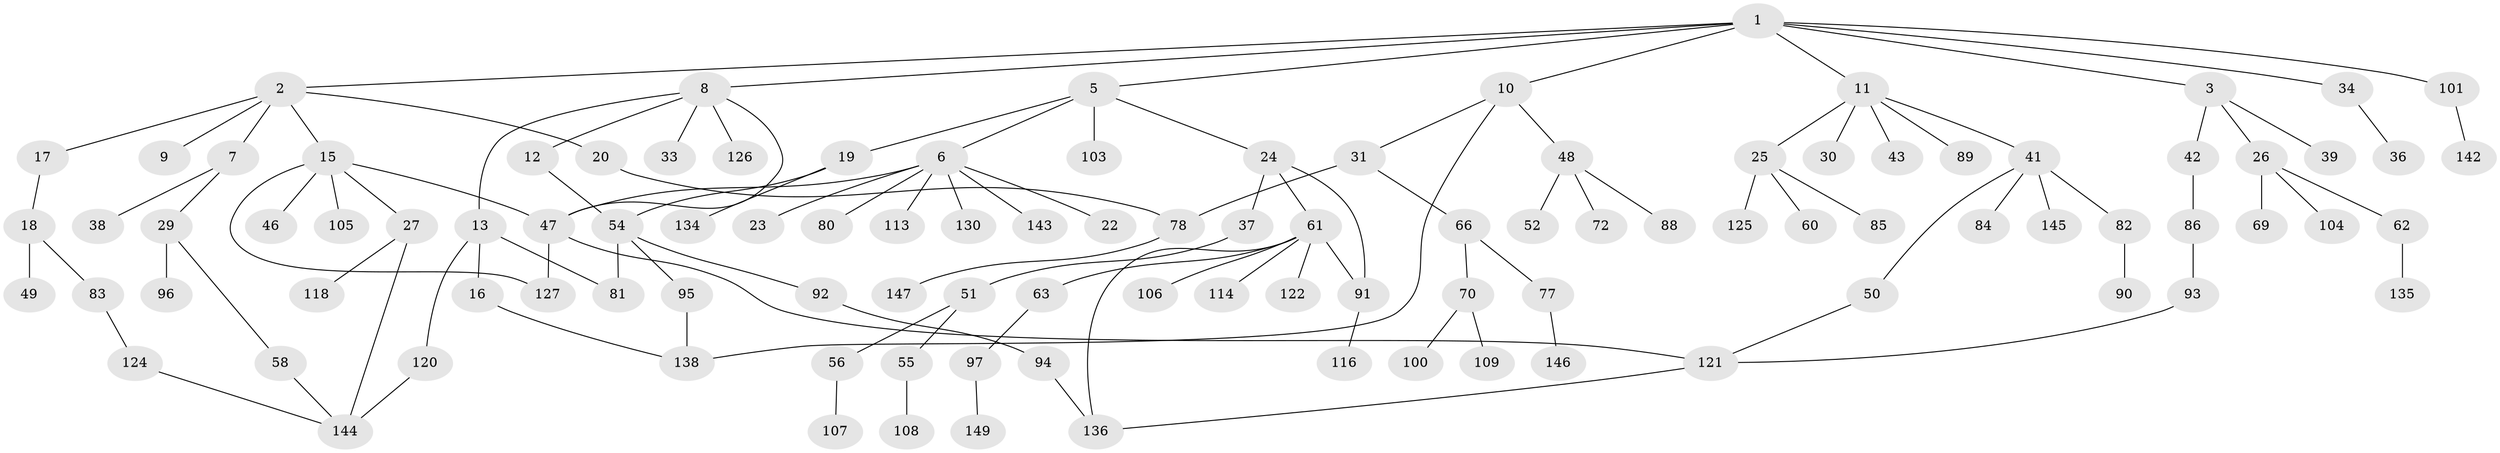 // original degree distribution, {8: 0.006711409395973154, 4: 0.10067114093959731, 6: 0.013422818791946308, 7: 0.013422818791946308, 3: 0.12751677852348994, 1: 0.38926174496644295, 5: 0.03355704697986577, 2: 0.31543624161073824}
// Generated by graph-tools (version 1.1) at 2025/41/03/06/25 10:41:29]
// undirected, 106 vertices, 121 edges
graph export_dot {
graph [start="1"]
  node [color=gray90,style=filled];
  1 [super="+28"];
  2 [super="+4"];
  3;
  5 [super="+115"];
  6 [super="+75"];
  7;
  8 [super="+99"];
  9;
  10 [super="+76"];
  11 [super="+14"];
  12;
  13 [super="+110"];
  15 [super="+40"];
  16 [super="+21"];
  17;
  18 [super="+35"];
  19 [super="+32"];
  20;
  22;
  23;
  24 [super="+44"];
  25 [super="+67"];
  26 [super="+57"];
  27 [super="+87"];
  29 [super="+128"];
  30;
  31 [super="+141"];
  33;
  34;
  36;
  37;
  38;
  39;
  41 [super="+79"];
  42 [super="+45"];
  43;
  46;
  47 [super="+129"];
  48 [super="+53"];
  49 [super="+65"];
  50;
  51 [super="+117"];
  52;
  54 [super="+74"];
  55 [super="+59"];
  56 [super="+132"];
  58 [super="+139"];
  60;
  61 [super="+64"];
  62;
  63 [super="+71"];
  66 [super="+68"];
  69;
  70 [super="+102"];
  72 [super="+73"];
  77 [super="+119"];
  78 [super="+111"];
  80;
  81;
  82;
  83 [super="+112"];
  84 [super="+98"];
  85;
  86;
  88;
  89;
  90;
  91 [super="+131"];
  92;
  93;
  94;
  95;
  96;
  97 [super="+140"];
  100 [super="+133"];
  101;
  103;
  104;
  105;
  106;
  107 [super="+123"];
  108;
  109;
  113;
  114;
  116;
  118;
  120;
  121;
  122 [super="+137"];
  124;
  125;
  126;
  127;
  130;
  134;
  135;
  136;
  138;
  142;
  143;
  144 [super="+148"];
  145;
  146;
  147;
  149;
  1 -- 2;
  1 -- 3;
  1 -- 5;
  1 -- 8;
  1 -- 10;
  1 -- 11;
  1 -- 34;
  1 -- 101;
  2 -- 7;
  2 -- 20;
  2 -- 9;
  2 -- 17;
  2 -- 15;
  3 -- 26;
  3 -- 39;
  3 -- 42;
  5 -- 6;
  5 -- 19;
  5 -- 24;
  5 -- 103;
  6 -- 22;
  6 -- 23;
  6 -- 80;
  6 -- 130;
  6 -- 47;
  6 -- 113;
  6 -- 143;
  7 -- 29;
  7 -- 38;
  8 -- 12;
  8 -- 13;
  8 -- 33;
  8 -- 47;
  8 -- 126;
  10 -- 31;
  10 -- 48;
  10 -- 138;
  11 -- 25;
  11 -- 30;
  11 -- 89;
  11 -- 43;
  11 -- 41;
  12 -- 54;
  13 -- 16;
  13 -- 120;
  13 -- 81;
  15 -- 27;
  15 -- 105;
  15 -- 127;
  15 -- 46;
  15 -- 47;
  16 -- 138;
  17 -- 18;
  18 -- 49;
  18 -- 83;
  19 -- 54;
  19 -- 134;
  20 -- 78;
  24 -- 37;
  24 -- 61;
  24 -- 91;
  25 -- 60;
  25 -- 125;
  25 -- 85;
  26 -- 104;
  26 -- 69;
  26 -- 62;
  27 -- 144;
  27 -- 118;
  29 -- 58;
  29 -- 96;
  31 -- 66;
  31 -- 78;
  34 -- 36;
  37 -- 51;
  41 -- 50;
  41 -- 145;
  41 -- 82;
  41 -- 84;
  42 -- 86;
  47 -- 121;
  47 -- 127;
  48 -- 52;
  48 -- 72;
  48 -- 88;
  50 -- 121;
  51 -- 55;
  51 -- 56;
  54 -- 81;
  54 -- 92;
  54 -- 95;
  55 -- 108;
  56 -- 107;
  58 -- 144;
  61 -- 63;
  61 -- 91;
  61 -- 106;
  61 -- 114;
  61 -- 136;
  61 -- 122;
  62 -- 135;
  63 -- 97;
  66 -- 70;
  66 -- 77;
  70 -- 100;
  70 -- 109;
  77 -- 146;
  78 -- 147;
  82 -- 90;
  83 -- 124;
  86 -- 93;
  91 -- 116;
  92 -- 94;
  93 -- 121;
  94 -- 136;
  95 -- 138;
  97 -- 149;
  101 -- 142;
  120 -- 144;
  121 -- 136;
  124 -- 144;
}
